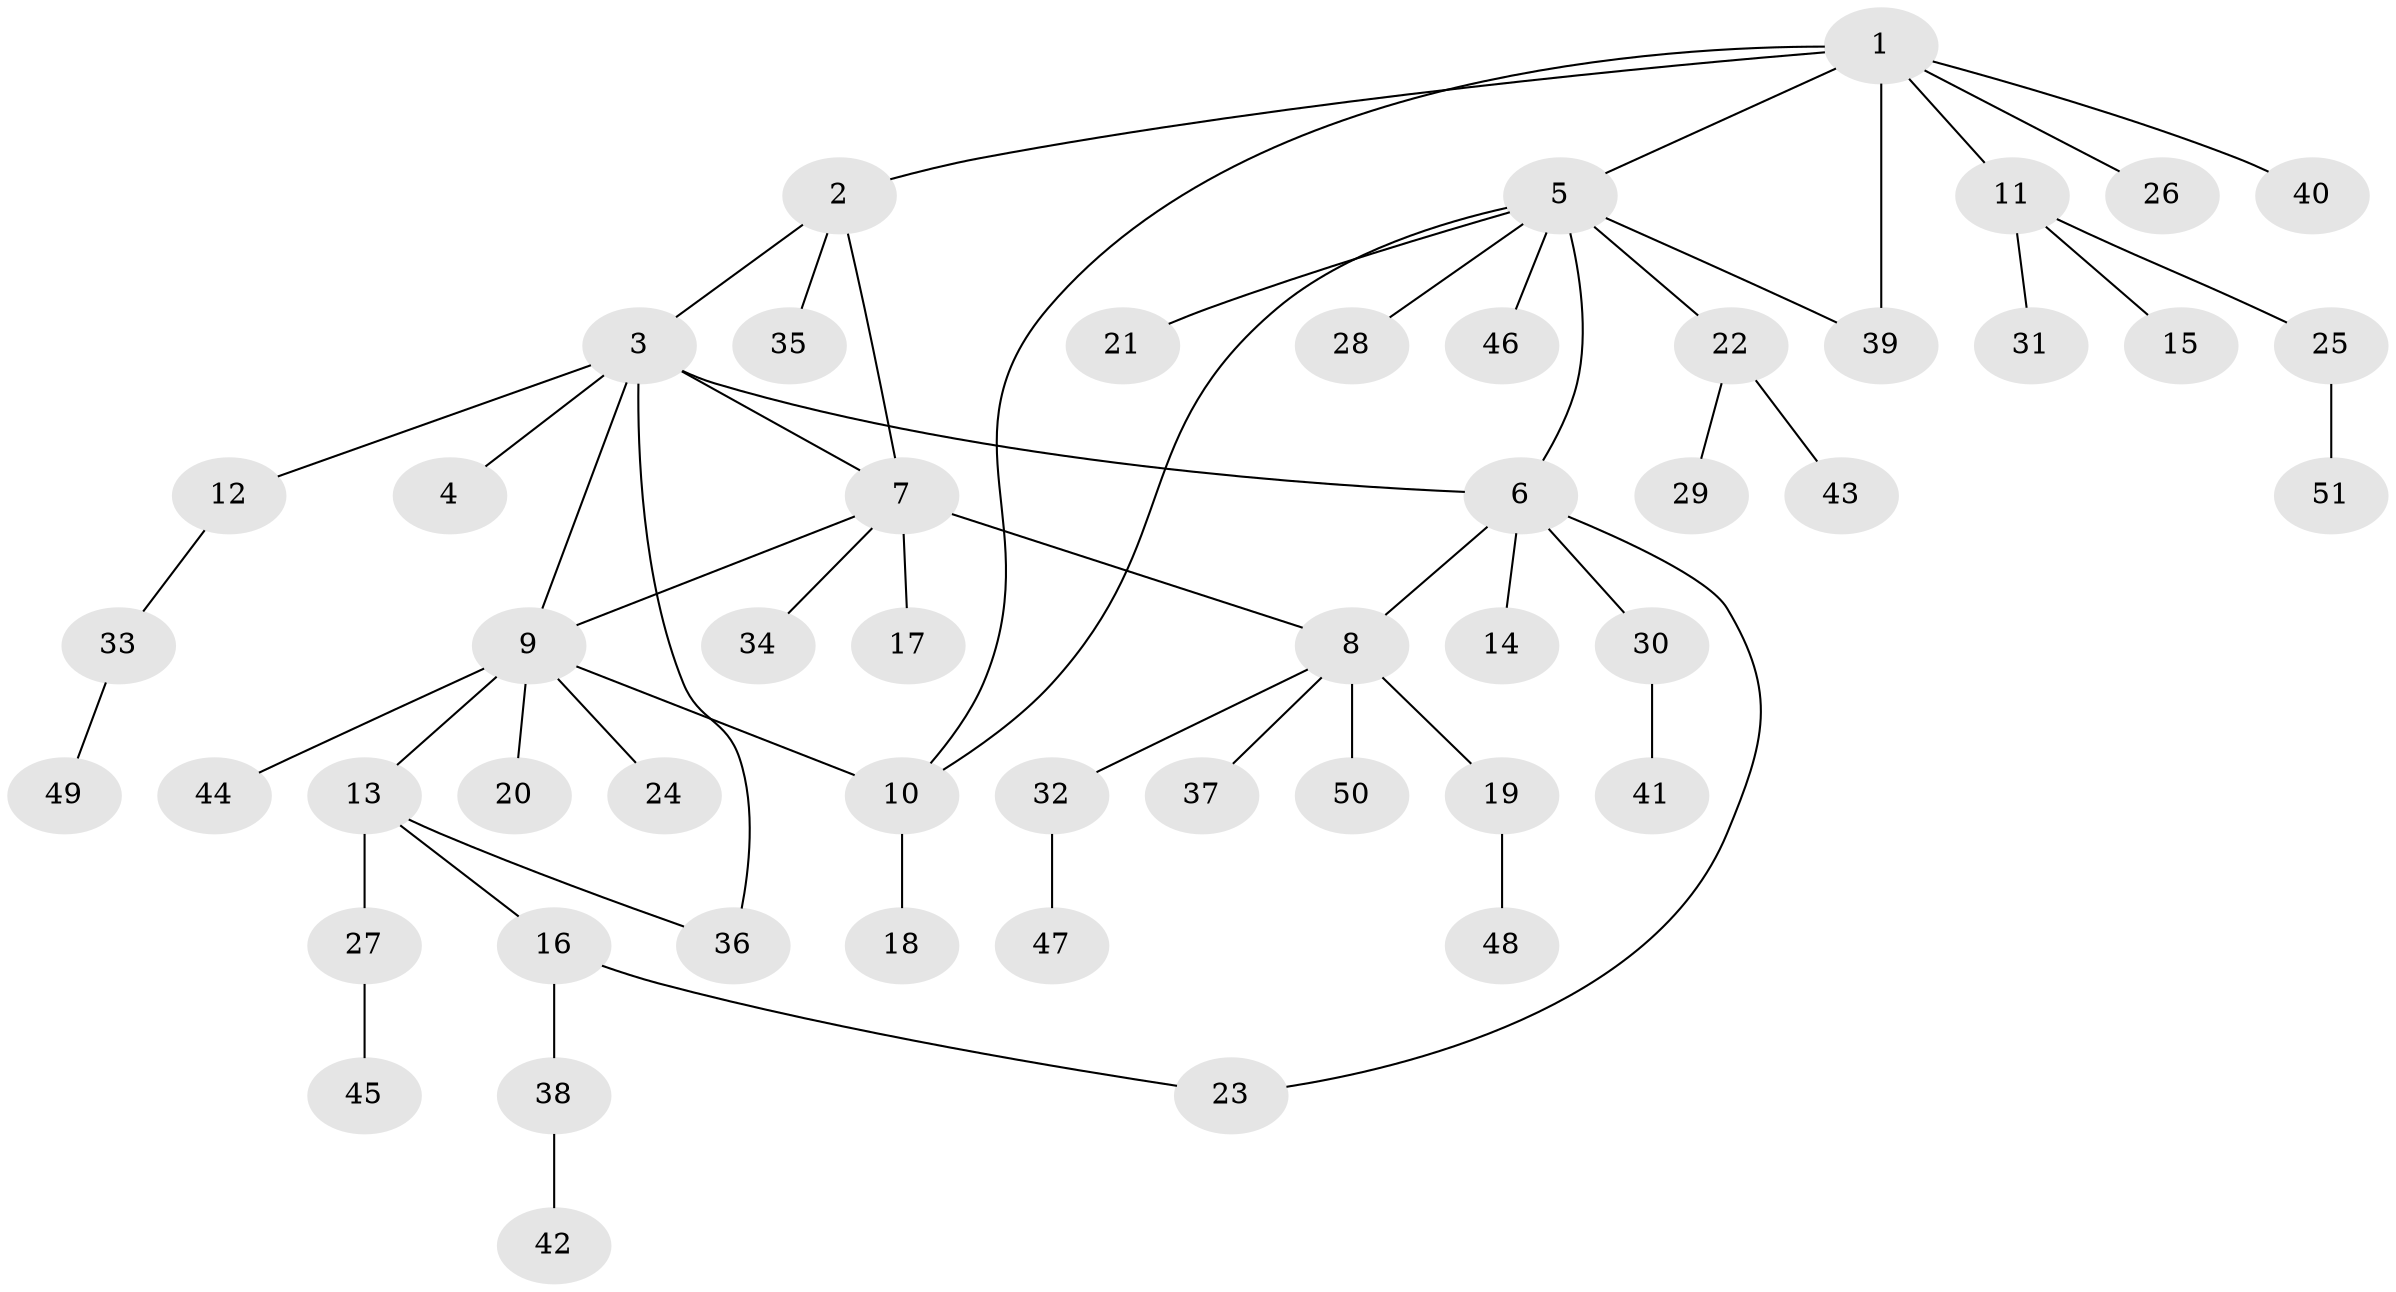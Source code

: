 // coarse degree distribution, {3: 0.05714285714285714, 1: 0.7142857142857143, 11: 0.02857142857142857, 8: 0.02857142857142857, 5: 0.02857142857142857, 2: 0.11428571428571428, 9: 0.02857142857142857}
// Generated by graph-tools (version 1.1) at 2025/57/03/04/25 21:57:16]
// undirected, 51 vertices, 59 edges
graph export_dot {
graph [start="1"]
  node [color=gray90,style=filled];
  1;
  2;
  3;
  4;
  5;
  6;
  7;
  8;
  9;
  10;
  11;
  12;
  13;
  14;
  15;
  16;
  17;
  18;
  19;
  20;
  21;
  22;
  23;
  24;
  25;
  26;
  27;
  28;
  29;
  30;
  31;
  32;
  33;
  34;
  35;
  36;
  37;
  38;
  39;
  40;
  41;
  42;
  43;
  44;
  45;
  46;
  47;
  48;
  49;
  50;
  51;
  1 -- 2;
  1 -- 5;
  1 -- 10;
  1 -- 11;
  1 -- 26;
  1 -- 39;
  1 -- 40;
  2 -- 3;
  2 -- 7;
  2 -- 35;
  3 -- 4;
  3 -- 6;
  3 -- 7;
  3 -- 9;
  3 -- 12;
  3 -- 36;
  5 -- 6;
  5 -- 10;
  5 -- 21;
  5 -- 22;
  5 -- 28;
  5 -- 39;
  5 -- 46;
  6 -- 8;
  6 -- 14;
  6 -- 23;
  6 -- 30;
  7 -- 8;
  7 -- 9;
  7 -- 17;
  7 -- 34;
  8 -- 19;
  8 -- 32;
  8 -- 37;
  8 -- 50;
  9 -- 10;
  9 -- 13;
  9 -- 20;
  9 -- 24;
  9 -- 44;
  10 -- 18;
  11 -- 15;
  11 -- 25;
  11 -- 31;
  12 -- 33;
  13 -- 16;
  13 -- 27;
  13 -- 36;
  16 -- 23;
  16 -- 38;
  19 -- 48;
  22 -- 29;
  22 -- 43;
  25 -- 51;
  27 -- 45;
  30 -- 41;
  32 -- 47;
  33 -- 49;
  38 -- 42;
}
